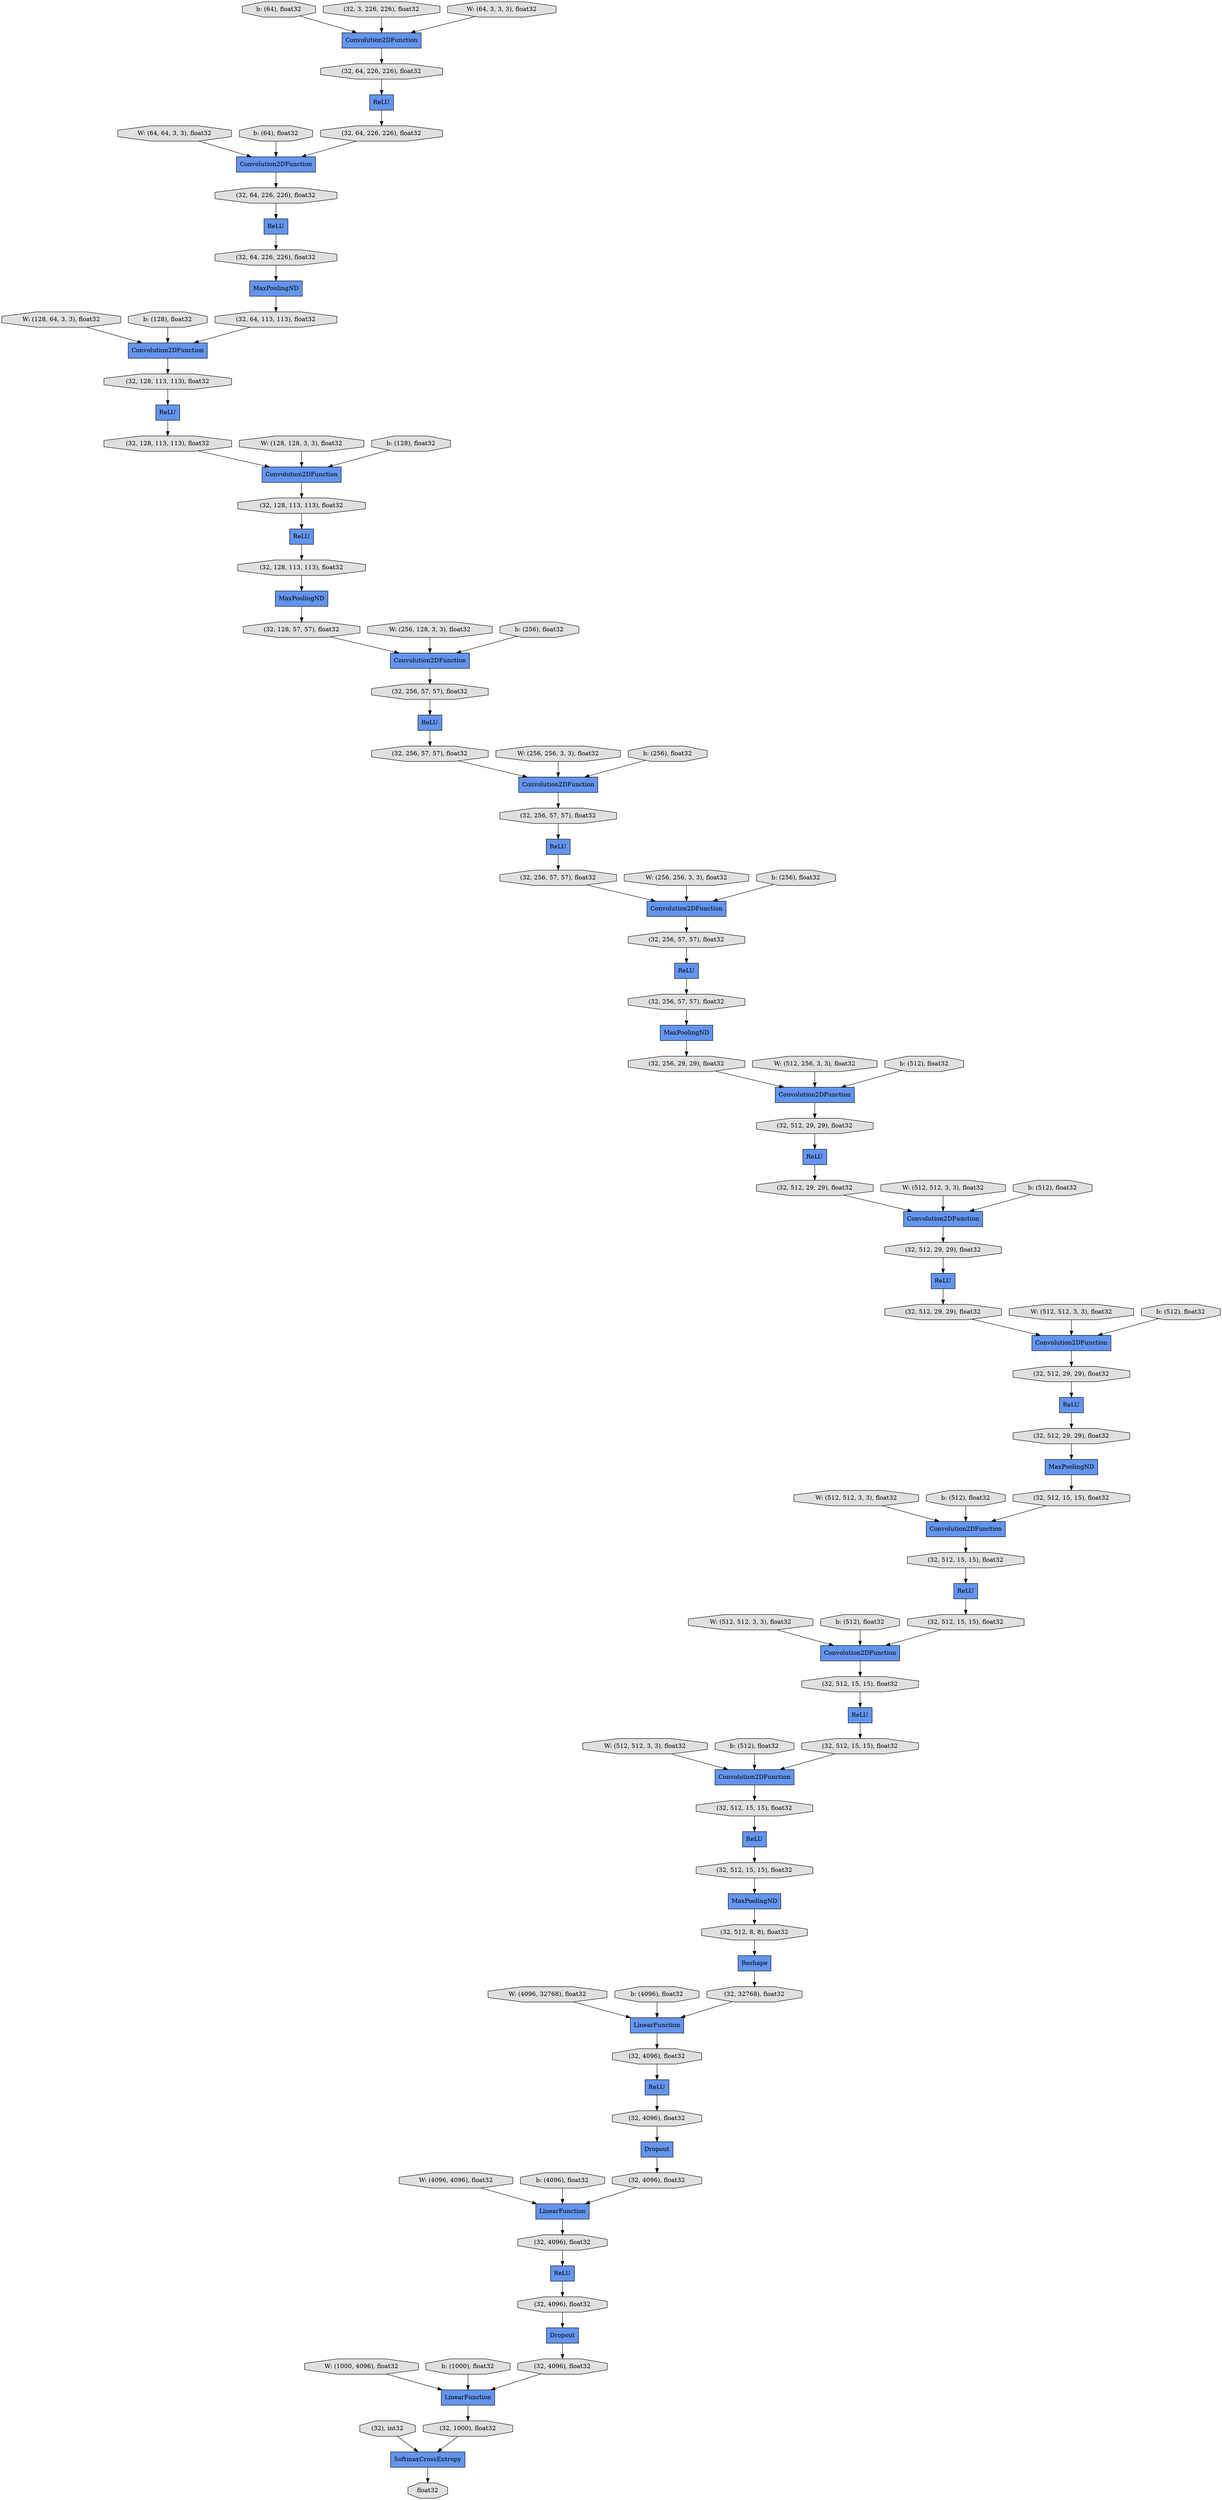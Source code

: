 digraph graphname{rankdir=TB;48001846313040 [label="(32, 512, 29, 29), float32",shape="octagon",fillcolor="#E0E0E0",style="filled"];48001894678608 [label="MaxPoolingND",shape="record",fillcolor="#6495ED",style="filled"];47999965913168 [label="b: (64), float32",shape="octagon",fillcolor="#E0E0E0",style="filled"];48001894883472 [label="(32, 4096), float32",shape="octagon",fillcolor="#E0E0E0",style="filled"];48001846280400 [label="(32, 4096), float32",shape="octagon",fillcolor="#E0E0E0",style="filled"];48001846313168 [label="(32, 512, 29, 29), float32",shape="octagon",fillcolor="#E0E0E0",style="filled"];48001894678736 [label="(32, 3, 226, 226), float32",shape="octagon",fillcolor="#E0E0E0",style="filled"];48001846280464 [label="(32, 4096), float32",shape="octagon",fillcolor="#E0E0E0",style="filled"];48001846313232 [label="(32, 512, 15, 15), float32",shape="octagon",fillcolor="#E0E0E0",style="filled"];48001894678800 [label="(32, 64, 226, 226), float32",shape="octagon",fillcolor="#E0E0E0",style="filled"];48001846313296 [label="Convolution2DFunction",shape="record",fillcolor="#6495ED",style="filled"];48001894678864 [label="Convolution2DFunction",shape="record",fillcolor="#6495ED",style="filled"];48001894883728 [label="Dropout",shape="record",fillcolor="#6495ED",style="filled"];48001846313360 [label="Convolution2DFunction",shape="record",fillcolor="#6495ED",style="filled"];47999966110096 [label="Convolution2DFunction",shape="record",fillcolor="#6495ED",style="filled"];48001846313424 [label="ReLU",shape="record",fillcolor="#6495ED",style="filled"];48001846313552 [label="ReLU",shape="record",fillcolor="#6495ED",style="filled"];48001846280848 [label="(32), int32",shape="octagon",fillcolor="#E0E0E0",style="filled"];48001894785680 [label="(32, 512, 15, 15), float32",shape="octagon",fillcolor="#E0E0E0",style="filled"];48001846313616 [label="(32, 256, 57, 57), float32",shape="octagon",fillcolor="#E0E0E0",style="filled"];48001894679248 [label="ReLU",shape="record",fillcolor="#6495ED",style="filled"];47999965913808 [label="W: (64, 64, 3, 3), float32",shape="octagon",fillcolor="#E0E0E0",style="filled"];48001894826704 [label="ReLU",shape="record",fillcolor="#6495ED",style="filled"];48001846280976 [label="(32, 1000), float32",shape="octagon",fillcolor="#E0E0E0",style="filled"];48001846313744 [label="Convolution2DFunction",shape="record",fillcolor="#6495ED",style="filled"];48001846313808 [label="(32, 128, 57, 57), float32",shape="octagon",fillcolor="#E0E0E0",style="filled"];48001846248272 [label="(32, 128, 113, 113), float32",shape="octagon",fillcolor="#E0E0E0",style="filled"];48001894785936 [label="LinearFunction",shape="record",fillcolor="#6495ED",style="filled"];48001846313872 [label="(32, 512, 15, 15), float32",shape="octagon",fillcolor="#E0E0E0",style="filled"];48001846313936 [label="(32, 512, 29, 29), float32",shape="octagon",fillcolor="#E0E0E0",style="filled"];48001894949840 [label="MaxPoolingND",shape="record",fillcolor="#6495ED",style="filled"];48001846314000 [label="(32, 512, 15, 15), float32",shape="octagon",fillcolor="#E0E0E0",style="filled"];47999965914128 [label="b: (64), float32",shape="octagon",fillcolor="#E0E0E0",style="filled"];48001894679632 [label="Convolution2DFunction",shape="record",fillcolor="#6495ED",style="filled"];48001846314320 [label="(32, 256, 57, 57), float32",shape="octagon",fillcolor="#E0E0E0",style="filled"];47999965914448 [label="W: (128, 64, 3, 3), float32",shape="octagon",fillcolor="#E0E0E0",style="filled"];48001846314384 [label="(32, 256, 57, 57), float32",shape="octagon",fillcolor="#E0E0E0",style="filled"];48001846314448 [label="Convolution2DFunction",shape="record",fillcolor="#6495ED",style="filled"];48001895220688 [label="ReLU",shape="record",fillcolor="#6495ED",style="filled"];48001894786576 [label="Reshape",shape="record",fillcolor="#6495ED",style="filled"];48001846314576 [label="Convolution2DFunction",shape="record",fillcolor="#6495ED",style="filled"];48001846249040 [label="ReLU",shape="record",fillcolor="#6495ED",style="filled"];48001895220816 [label="(32, 64, 226, 226), float32",shape="octagon",fillcolor="#E0E0E0",style="filled"];47999965914768 [label="b: (128), float32",shape="octagon",fillcolor="#E0E0E0",style="filled"];48001894786768 [label="(32, 512, 15, 15), float32",shape="octagon",fillcolor="#E0E0E0",style="filled"];48001846282000 [label="(32, 4096), float32",shape="octagon",fillcolor="#E0E0E0",style="filled"];48001846314896 [label="MaxPoolingND",shape="record",fillcolor="#6495ED",style="filled"];48001846282128 [label="float32",shape="octagon",fillcolor="#E0E0E0",style="filled"];48001846249360 [label="(32, 128, 113, 113), float32",shape="octagon",fillcolor="#E0E0E0",style="filled"];47999966111632 [label="(32, 64, 226, 226), float32",shape="octagon",fillcolor="#E0E0E0",style="filled"];48001846249424 [label="Convolution2DFunction",shape="record",fillcolor="#6495ED",style="filled"];47999965915088 [label="W: (128, 128, 3, 3), float32",shape="octagon",fillcolor="#E0E0E0",style="filled"];48001846315024 [label="ReLU",shape="record",fillcolor="#6495ED",style="filled"];48001846315088 [label="(32, 512, 29, 29), float32",shape="octagon",fillcolor="#E0E0E0",style="filled"];48001846315280 [label="(32, 512, 29, 29), float32",shape="octagon",fillcolor="#E0E0E0",style="filled"];47999965915408 [label="b: (128), float32",shape="octagon",fillcolor="#E0E0E0",style="filled"];48001846315472 [label="MaxPoolingND",shape="record",fillcolor="#6495ED",style="filled"];48001846315536 [label="(32, 256, 57, 57), float32",shape="octagon",fillcolor="#E0E0E0",style="filled"];48001894787664 [label="(32, 512, 15, 15), float32",shape="octagon",fillcolor="#E0E0E0",style="filled"];47999965915728 [label="W: (256, 128, 3, 3), float32",shape="octagon",fillcolor="#E0E0E0",style="filled"];48001846250064 [label="(32, 128, 113, 113), float32",shape="octagon",fillcolor="#E0E0E0",style="filled"];48001846282896 [label="LinearFunction",shape="record",fillcolor="#6495ED",style="filled"];48001846315728 [label="ReLU",shape="record",fillcolor="#6495ED",style="filled"];48001846250320 [label="Convolution2DFunction",shape="record",fillcolor="#6495ED",style="filled"];48001846315920 [label="ReLU",shape="record",fillcolor="#6495ED",style="filled"];47999965916112 [label="b: (256), float32",shape="octagon",fillcolor="#E0E0E0",style="filled"];48001846316048 [label="ReLU",shape="record",fillcolor="#6495ED",style="filled"];48001846283408 [label="(32, 4096), float32",shape="octagon",fillcolor="#E0E0E0",style="filled"];48001846316176 [label="(32, 256, 57, 57), float32",shape="octagon",fillcolor="#E0E0E0",style="filled"];48001846316240 [label="(32, 128, 113, 113), float32",shape="octagon",fillcolor="#E0E0E0",style="filled"];48001846316304 [label="(32, 512, 29, 29), float32",shape="octagon",fillcolor="#E0E0E0",style="filled"];47999965916432 [label="W: (256, 256, 3, 3), float32",shape="octagon",fillcolor="#E0E0E0",style="filled"];48001846316432 [label="(32, 256, 57, 57), float32",shape="octagon",fillcolor="#E0E0E0",style="filled"];48001846283728 [label="(32, 4096), float32",shape="octagon",fillcolor="#E0E0E0",style="filled"];48001846316496 [label="Convolution2DFunction",shape="record",fillcolor="#6495ED",style="filled"];48001846316688 [label="ReLU",shape="record",fillcolor="#6495ED",style="filled"];47999965916816 [label="b: (256), float32",shape="octagon",fillcolor="#E0E0E0",style="filled"];48001846316752 [label="MaxPoolingND",shape="record",fillcolor="#6495ED",style="filled"];48001895222992 [label="ReLU",shape="record",fillcolor="#6495ED",style="filled"];48001846316880 [label="(32, 256, 29, 29), float32",shape="octagon",fillcolor="#E0E0E0",style="filled"];47999965917136 [label="W: (256, 256, 3, 3), float32",shape="octagon",fillcolor="#E0E0E0",style="filled"];47999965974736 [label="W: (512, 512, 3, 3), float32",shape="octagon",fillcolor="#E0E0E0",style="filled"];47999965958544 [label="b: (256), float32",shape="octagon",fillcolor="#E0E0E0",style="filled"];48001894748688 [label="(32, 64, 226, 226), float32",shape="octagon",fillcolor="#E0E0E0",style="filled"];48001846219344 [label="SoftmaxCrossEntropy",shape="record",fillcolor="#6495ED",style="filled"];47999965975120 [label="b: (512), float32",shape="octagon",fillcolor="#E0E0E0",style="filled"];47999965958864 [label="W: (512, 256, 3, 3), float32",shape="octagon",fillcolor="#E0E0E0",style="filled"];47999965975440 [label="W: (4096, 32768), float32",shape="octagon",fillcolor="#E0E0E0",style="filled"];47999965959248 [label="b: (512), float32",shape="octagon",fillcolor="#E0E0E0",style="filled"];47999965975760 [label="b: (4096), float32",shape="octagon",fillcolor="#E0E0E0",style="filled"];48001894749392 [label="ReLU",shape="record",fillcolor="#6495ED",style="filled"];48001894724816 [label="Convolution2DFunction",shape="record",fillcolor="#6495ED",style="filled"];47999965959568 [label="W: (512, 512, 3, 3), float32",shape="octagon",fillcolor="#E0E0E0",style="filled"];47999965976080 [label="W: (4096, 4096), float32",shape="octagon",fillcolor="#E0E0E0",style="filled"];48001895249424 [label="(32, 64, 113, 113), float32",shape="octagon",fillcolor="#E0E0E0",style="filled"];47999965959952 [label="b: (512), float32",shape="octagon",fillcolor="#E0E0E0",style="filled"];47999771645776 [label="W: (64, 3, 3, 3), float32",shape="octagon",fillcolor="#E0E0E0",style="filled"];47999965976528 [label="b: (4096), float32",shape="octagon",fillcolor="#E0E0E0",style="filled"];47999965960272 [label="W: (512, 512, 3, 3), float32",shape="octagon",fillcolor="#E0E0E0",style="filled"];47999966083216 [label="Dropout",shape="record",fillcolor="#6495ED",style="filled"];47999965976848 [label="W: (1000, 4096), float32",shape="octagon",fillcolor="#E0E0E0",style="filled"];48001894725968 [label="ReLU",shape="record",fillcolor="#6495ED",style="filled"];48001894709712 [label="(32, 32768), float32",shape="octagon",fillcolor="#E0E0E0",style="filled"];47999965960656 [label="b: (512), float32",shape="octagon",fillcolor="#E0E0E0",style="filled"];47999965977232 [label="b: (1000), float32",shape="octagon",fillcolor="#E0E0E0",style="filled"];48001894709968 [label="ReLU",shape="record",fillcolor="#6495ED",style="filled"];48001894710032 [label="LinearFunction",shape="record",fillcolor="#6495ED",style="filled"];47999965960976 [label="W: (512, 512, 3, 3), float32",shape="octagon",fillcolor="#E0E0E0",style="filled"];47999966083984 [label="(32, 512, 15, 15), float32",shape="octagon",fillcolor="#E0E0E0",style="filled"];47999966084112 [label="(32, 512, 8, 8), float32",shape="octagon",fillcolor="#E0E0E0",style="filled"];47999965961360 [label="b: (512), float32",shape="octagon",fillcolor="#E0E0E0",style="filled"];47999965961680 [label="W: (512, 512, 3, 3), float32",shape="octagon",fillcolor="#E0E0E0",style="filled"];48001895251600 [label="Convolution2DFunction",shape="record",fillcolor="#6495ED",style="filled"];47999965962064 [label="b: (512), float32",shape="octagon",fillcolor="#E0E0E0",style="filled"];47999965975760 -> 48001894785936;48001846315920 -> 48001846280400;48001895220688 -> 48001846316240;48001894785936 -> 48001894883472;47999966084112 -> 48001894786576;48001894678864 -> 48001846248272;47999965974736 -> 48001846313360;48001846313616 -> 48001846250320;48001894679248 -> 48001895220816;48001846219344 -> 48001846282128;48001894709712 -> 48001894785936;47999965958544 -> 48001846250320;48001894679632 -> 48001894748688;48001846249360 -> 48001895251600;48001895220816 -> 48001894949840;47999771645776 -> 47999966110096;47999965976848 -> 48001846282896;47999965960272 -> 48001846314576;48001846283408 -> 48001846282896;48001846313744 -> 48001894786768;48001846316688 -> 48001846315088;48001894787664 -> 48001846313552;48001846316752 -> 48001846313872;48001846313296 -> 48001846315280;48001846280848 -> 48001846219344;48001894724816 -> 48001846316176;48001894883728 -> 48001846283728;48001894786768 -> 48001846316048;47999965976080 -> 48001894710032;47999965975440 -> 48001894785936;48001846316880 -> 48001846316496;47999965961360 -> 48001846314448;47999965958864 -> 48001846316496;48001846250064 -> 48001895220688;48001846313040 -> 48001846316688;48001846316304 -> 48001846314576;47999966111632 -> 48001894679632;47999966083216 -> 48001846283408;48001846315088 -> 48001846316752;48001846282896 -> 48001846280976;48001846313168 -> 48001846313424;48001894678608 -> 48001846313808;48001894678800 -> 48001894826704;47999965959248 -> 48001846316496;47999965914448 -> 48001894678864;47999965915088 -> 48001895251600;48001846316496 -> 48001846313168;48001846282000 -> 48001894709968;48001846248272 -> 48001895222992;48001895249424 -> 48001894678864;48001846313936 -> 48001846313296;48001846313808 -> 48001894724816;48001846280976 -> 48001846219344;47999965915408 -> 48001895251600;47999965916816 -> 48001846249424;48001846249040 -> 48001846315536;48001846314384 -> 48001846249424;48001846280400 -> 48001894883728;48001895222992 -> 48001846249360;48001894678736 -> 47999966110096;48001846316240 -> 48001894678608;47999965962064 -> 48001846313744;48001846250320 -> 48001846316432;48001846313424 -> 48001846313936;47999966083984 -> 48001846314896;48001846313232 -> 48001846313744;47999965961680 -> 48001846313744;48001846280464 -> 47999966083216;48001846313360 -> 48001894787664;47999965960976 -> 48001846314448;48001846316176 -> 48001894725968;47999965915728 -> 48001894724816;48001846315728 -> 48001846316304;48001894949840 -> 48001895249424;48001846316048 -> 48001894785680;48001894786576 -> 48001894709712;48001894710032 -> 48001846282000;48001846314576 -> 48001846313040;47999965914768 -> 48001894678864;48001894748688 -> 48001894679248;48001846315024 -> 48001846313232;47999965959568 -> 48001846313296;47999965960656 -> 48001846314576;48001846314320 -> 48001894749392;48001846313872 -> 48001846314448;48001894725968 -> 48001846314384;48001894709968 -> 48001846280464;47999965914128 -> 48001894679632;47999965913168 -> 47999966110096;48001846314896 -> 47999966084112;48001846315280 -> 48001846315728;48001846315536 -> 48001846315472;48001895251600 -> 48001846250064;48001894883472 -> 48001846315920;48001894785680 -> 48001846313360;47999965976528 -> 48001894710032;47999965917136 -> 48001846250320;47999965913808 -> 48001894679632;47999965975120 -> 48001846313360;47999965959952 -> 48001846313296;48001894749392 -> 48001846313616;48001846283728 -> 48001894710032;47999966110096 -> 48001894678800;48001846316432 -> 48001846249040;47999965916432 -> 48001846249424;48001894826704 -> 47999966111632;47999965977232 -> 48001846282896;48001846315472 -> 48001846316880;48001846249424 -> 48001846314320;48001846313552 -> 47999966083984;48001846314448 -> 48001846314000;47999965916112 -> 48001894724816;48001846314000 -> 48001846315024;}